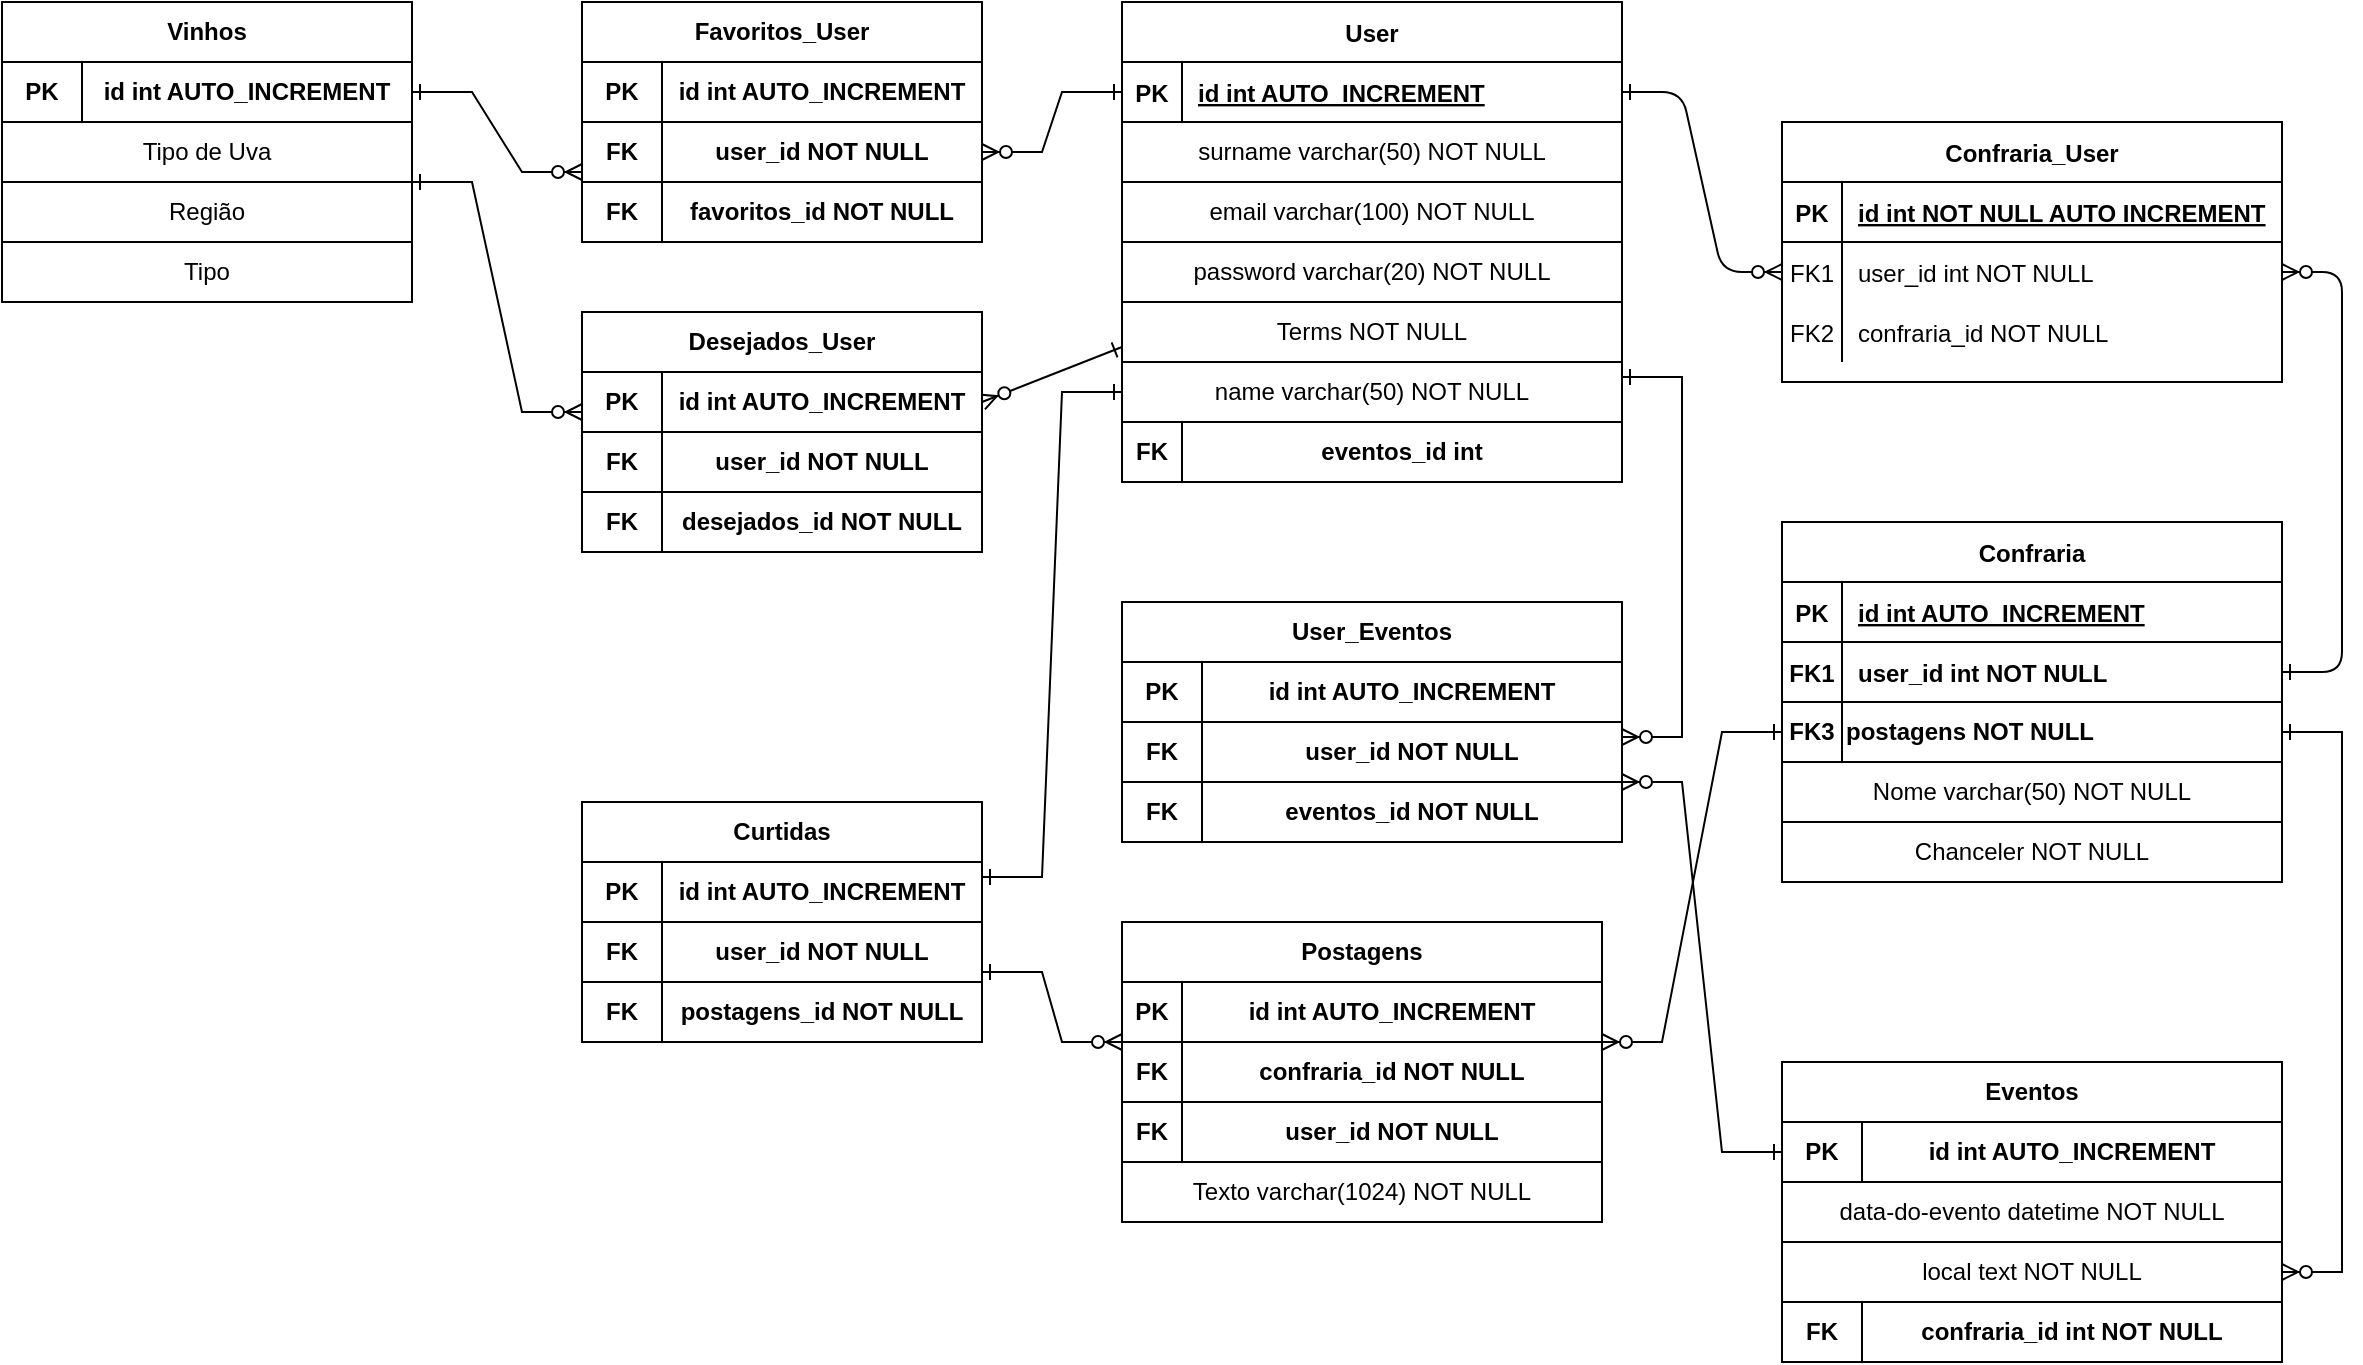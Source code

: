 <mxfile>
    <diagram id="R2lEEEUBdFMjLlhIrx00" name="Page-1">
        <mxGraphModel dx="1866" dy="478" grid="1" gridSize="10" guides="1" tooltips="1" connect="1" arrows="1" fold="1" page="1" pageScale="1" pageWidth="850" pageHeight="1100" math="0" shadow="0" extFonts="Permanent Marker^https://fonts.googleapis.com/css?family=Permanent+Marker">
            <root>
                <mxCell id="0"/>
                <mxCell id="1" parent="0"/>
                <mxCell id="C-vyLk0tnHw3VtMMgP7b-1" value="" style="edgeStyle=entityRelationEdgeStyle;endArrow=ERzeroToMany;startArrow=ERone;endFill=1;startFill=0;" parent="1" source="C-vyLk0tnHw3VtMMgP7b-24" target="C-vyLk0tnHw3VtMMgP7b-6" edge="1">
                    <mxGeometry width="100" height="100" relative="1" as="geometry">
                        <mxPoint x="340" y="720" as="sourcePoint"/>
                        <mxPoint x="440" y="620" as="targetPoint"/>
                    </mxGeometry>
                </mxCell>
                <mxCell id="C-vyLk0tnHw3VtMMgP7b-2" value="Confraria_User" style="shape=table;startSize=30;container=1;collapsible=1;childLayout=tableLayout;fixedRows=1;rowLines=0;fontStyle=1;align=center;resizeLast=1;" parent="1" vertex="1">
                    <mxGeometry x="460" y="120" width="250" height="130" as="geometry"/>
                </mxCell>
                <mxCell id="C-vyLk0tnHw3VtMMgP7b-3" value="" style="shape=partialRectangle;collapsible=0;dropTarget=0;pointerEvents=0;fillColor=none;points=[[0,0.5],[1,0.5]];portConstraint=eastwest;top=0;left=0;right=0;bottom=1;" parent="C-vyLk0tnHw3VtMMgP7b-2" vertex="1">
                    <mxGeometry y="30" width="250" height="30" as="geometry"/>
                </mxCell>
                <mxCell id="C-vyLk0tnHw3VtMMgP7b-4" value="PK" style="shape=partialRectangle;overflow=hidden;connectable=0;fillColor=none;top=0;left=0;bottom=0;right=0;fontStyle=1;" parent="C-vyLk0tnHw3VtMMgP7b-3" vertex="1">
                    <mxGeometry width="30" height="30" as="geometry"/>
                </mxCell>
                <mxCell id="C-vyLk0tnHw3VtMMgP7b-5" value="id int NOT NULL AUTO INCREMENT " style="shape=partialRectangle;overflow=hidden;connectable=0;fillColor=none;top=0;left=0;bottom=0;right=0;align=left;spacingLeft=6;fontStyle=5;" parent="C-vyLk0tnHw3VtMMgP7b-3" vertex="1">
                    <mxGeometry x="30" width="220" height="30" as="geometry"/>
                </mxCell>
                <mxCell id="C-vyLk0tnHw3VtMMgP7b-6" value="" style="shape=partialRectangle;collapsible=0;dropTarget=0;pointerEvents=0;fillColor=none;points=[[0,0.5],[1,0.5]];portConstraint=eastwest;top=0;left=0;right=0;bottom=0;" parent="C-vyLk0tnHw3VtMMgP7b-2" vertex="1">
                    <mxGeometry y="60" width="250" height="30" as="geometry"/>
                </mxCell>
                <mxCell id="C-vyLk0tnHw3VtMMgP7b-7" value="FK1" style="shape=partialRectangle;overflow=hidden;connectable=0;fillColor=none;top=0;left=0;bottom=0;right=0;" parent="C-vyLk0tnHw3VtMMgP7b-6" vertex="1">
                    <mxGeometry width="30" height="30" as="geometry"/>
                </mxCell>
                <mxCell id="C-vyLk0tnHw3VtMMgP7b-8" value="user_id int NOT NULL" style="shape=partialRectangle;overflow=hidden;connectable=0;fillColor=none;top=0;left=0;bottom=0;right=0;align=left;spacingLeft=6;" parent="C-vyLk0tnHw3VtMMgP7b-6" vertex="1">
                    <mxGeometry x="30" width="220" height="30" as="geometry"/>
                </mxCell>
                <mxCell id="C-vyLk0tnHw3VtMMgP7b-9" value="" style="shape=partialRectangle;collapsible=0;dropTarget=0;pointerEvents=0;fillColor=none;points=[[0,0.5],[1,0.5]];portConstraint=eastwest;top=0;left=0;right=0;bottom=0;" parent="C-vyLk0tnHw3VtMMgP7b-2" vertex="1">
                    <mxGeometry y="90" width="250" height="30" as="geometry"/>
                </mxCell>
                <mxCell id="C-vyLk0tnHw3VtMMgP7b-10" value="FK2" style="shape=partialRectangle;overflow=hidden;connectable=0;fillColor=none;top=0;left=0;bottom=0;right=0;" parent="C-vyLk0tnHw3VtMMgP7b-9" vertex="1">
                    <mxGeometry width="30" height="30" as="geometry"/>
                </mxCell>
                <mxCell id="C-vyLk0tnHw3VtMMgP7b-11" value="confraria_id NOT NULL" style="shape=partialRectangle;overflow=hidden;connectable=0;fillColor=none;top=0;left=0;bottom=0;right=0;align=left;spacingLeft=6;" parent="C-vyLk0tnHw3VtMMgP7b-9" vertex="1">
                    <mxGeometry x="30" width="220" height="30" as="geometry"/>
                </mxCell>
                <mxCell id="C-vyLk0tnHw3VtMMgP7b-13" value="Confraria" style="shape=table;startSize=30;container=1;collapsible=1;childLayout=tableLayout;fixedRows=1;rowLines=0;fontStyle=1;align=center;resizeLast=1;" parent="1" vertex="1">
                    <mxGeometry x="460" y="320" width="250" height="90" as="geometry"/>
                </mxCell>
                <mxCell id="C-vyLk0tnHw3VtMMgP7b-14" value="" style="shape=partialRectangle;collapsible=0;dropTarget=0;pointerEvents=0;fillColor=none;points=[[0,0.5],[1,0.5]];portConstraint=eastwest;top=0;left=0;right=0;bottom=1;" parent="C-vyLk0tnHw3VtMMgP7b-13" vertex="1">
                    <mxGeometry y="30" width="250" height="30" as="geometry"/>
                </mxCell>
                <mxCell id="C-vyLk0tnHw3VtMMgP7b-15" value="PK" style="shape=partialRectangle;overflow=hidden;connectable=0;fillColor=none;top=0;left=0;bottom=0;right=0;fontStyle=1;" parent="C-vyLk0tnHw3VtMMgP7b-14" vertex="1">
                    <mxGeometry width="30" height="30" as="geometry"/>
                </mxCell>
                <mxCell id="C-vyLk0tnHw3VtMMgP7b-16" value="id int AUTO_INCREMENT " style="shape=partialRectangle;overflow=hidden;connectable=0;fillColor=none;top=0;left=0;bottom=0;right=0;align=left;spacingLeft=6;fontStyle=5;" parent="C-vyLk0tnHw3VtMMgP7b-14" vertex="1">
                    <mxGeometry x="30" width="220" height="30" as="geometry"/>
                </mxCell>
                <mxCell id="C-vyLk0tnHw3VtMMgP7b-17" value="" style="shape=partialRectangle;collapsible=0;dropTarget=0;pointerEvents=0;fillColor=none;points=[[0,0.5],[1,0.5]];portConstraint=eastwest;top=0;left=0;right=0;bottom=0;" parent="C-vyLk0tnHw3VtMMgP7b-13" vertex="1">
                    <mxGeometry y="60" width="250" height="30" as="geometry"/>
                </mxCell>
                <mxCell id="C-vyLk0tnHw3VtMMgP7b-18" value="FK1" style="shape=partialRectangle;overflow=hidden;connectable=0;fillColor=none;top=0;left=0;bottom=0;right=0;fontStyle=1" parent="C-vyLk0tnHw3VtMMgP7b-17" vertex="1">
                    <mxGeometry width="30" height="30" as="geometry"/>
                </mxCell>
                <mxCell id="C-vyLk0tnHw3VtMMgP7b-19" value="user_id int NOT NULL" style="shape=partialRectangle;overflow=hidden;connectable=0;fillColor=none;top=0;left=0;bottom=0;right=0;align=left;spacingLeft=6;fontStyle=1" parent="C-vyLk0tnHw3VtMMgP7b-17" vertex="1">
                    <mxGeometry x="30" width="220" height="30" as="geometry"/>
                </mxCell>
                <mxCell id="C-vyLk0tnHw3VtMMgP7b-23" value="User" style="shape=table;startSize=30;container=1;collapsible=1;childLayout=tableLayout;fixedRows=1;rowLines=0;fontStyle=1;align=center;resizeLast=1;" parent="1" vertex="1">
                    <mxGeometry x="130" y="60" width="250" height="90" as="geometry"/>
                </mxCell>
                <mxCell id="C-vyLk0tnHw3VtMMgP7b-24" value="" style="shape=partialRectangle;collapsible=0;dropTarget=0;pointerEvents=0;fillColor=none;points=[[0,0.5],[1,0.5]];portConstraint=eastwest;top=0;left=0;right=0;bottom=1;" parent="C-vyLk0tnHw3VtMMgP7b-23" vertex="1">
                    <mxGeometry y="30" width="250" height="30" as="geometry"/>
                </mxCell>
                <mxCell id="C-vyLk0tnHw3VtMMgP7b-25" value="PK" style="shape=partialRectangle;overflow=hidden;connectable=0;fillColor=none;top=0;left=0;bottom=0;right=0;fontStyle=1;" parent="C-vyLk0tnHw3VtMMgP7b-24" vertex="1">
                    <mxGeometry width="30" height="30" as="geometry"/>
                </mxCell>
                <mxCell id="C-vyLk0tnHw3VtMMgP7b-26" value="id int AUTO_INCREMENT " style="shape=partialRectangle;overflow=hidden;connectable=0;fillColor=none;top=0;left=0;bottom=0;right=0;align=left;spacingLeft=6;fontStyle=5;" parent="C-vyLk0tnHw3VtMMgP7b-24" vertex="1">
                    <mxGeometry x="30" width="220" height="30" as="geometry"/>
                </mxCell>
                <mxCell id="C-vyLk0tnHw3VtMMgP7b-27" value="" style="shape=partialRectangle;collapsible=0;dropTarget=0;pointerEvents=0;fillColor=none;points=[[0,0.5],[1,0.5]];portConstraint=eastwest;top=0;left=0;right=0;bottom=0;" parent="C-vyLk0tnHw3VtMMgP7b-23" vertex="1">
                    <mxGeometry y="60" width="250" height="20" as="geometry"/>
                </mxCell>
                <mxCell id="C-vyLk0tnHw3VtMMgP7b-28" value="" style="shape=partialRectangle;overflow=hidden;connectable=0;fillColor=none;top=0;left=0;bottom=0;right=0;" parent="C-vyLk0tnHw3VtMMgP7b-27" vertex="1">
                    <mxGeometry width="30" height="20" as="geometry"/>
                </mxCell>
                <mxCell id="C-vyLk0tnHw3VtMMgP7b-29" value="" style="shape=partialRectangle;overflow=hidden;connectable=0;fillColor=none;top=0;left=0;bottom=0;right=0;align=left;spacingLeft=6;fontStyle=1" parent="C-vyLk0tnHw3VtMMgP7b-27" vertex="1">
                    <mxGeometry x="30" width="220" height="20" as="geometry"/>
                </mxCell>
                <mxCell id="K0uxiHMsOOJmmkQa4cCR-33" style="edgeStyle=orthogonalEdgeStyle;rounded=0;orthogonalLoop=1;jettySize=auto;html=1;exitX=0.5;exitY=0;exitDx=0;exitDy=0;entryX=0.56;entryY=1.1;entryDx=0;entryDy=0;entryPerimeter=0;" parent="1" source="oQ7m4SgAl_C9msteWYQ--1" target="C-vyLk0tnHw3VtMMgP7b-27" edge="1">
                    <mxGeometry relative="1" as="geometry"/>
                </mxCell>
                <mxCell id="oQ7m4SgAl_C9msteWYQ--1" value="surname varchar(50) NOT NULL" style="rounded=0;whiteSpace=wrap;html=1;" parent="1" vertex="1">
                    <mxGeometry x="130" y="120" width="250" height="30" as="geometry"/>
                </mxCell>
                <mxCell id="oQ7m4SgAl_C9msteWYQ--2" value="email varchar(100) NOT NULL" style="rounded=0;whiteSpace=wrap;html=1;" parent="1" vertex="1">
                    <mxGeometry x="130" y="150" width="250" height="30" as="geometry"/>
                </mxCell>
                <mxCell id="oQ7m4SgAl_C9msteWYQ--3" value="password varchar(20) NOT NULL" style="rounded=0;whiteSpace=wrap;html=1;" parent="1" vertex="1">
                    <mxGeometry x="130" y="180" width="250" height="30" as="geometry"/>
                </mxCell>
                <mxCell id="oQ7m4SgAl_C9msteWYQ--10" value="Terms NOT NULL" style="rounded=0;whiteSpace=wrap;html=1;" parent="1" vertex="1">
                    <mxGeometry x="130" y="210" width="250" height="30" as="geometry"/>
                </mxCell>
                <mxCell id="oQ7m4SgAl_C9msteWYQ--11" value="&lt;div align=&quot;left&quot;&gt;&lt;b&gt;postagens NOT NULL&lt;/b&gt;&lt;/div&gt;" style="rounded=0;whiteSpace=wrap;html=1;align=left;" parent="1" vertex="1">
                    <mxGeometry x="490" y="410" width="220" height="30" as="geometry"/>
                </mxCell>
                <mxCell id="oQ7m4SgAl_C9msteWYQ--12" value="&lt;b&gt;Eventos&lt;/b&gt;" style="rounded=0;whiteSpace=wrap;html=1;" parent="1" vertex="1">
                    <mxGeometry x="460" y="590" width="250" height="30" as="geometry"/>
                </mxCell>
                <mxCell id="oQ7m4SgAl_C9msteWYQ--13" value="&lt;b&gt;PK&lt;/b&gt;" style="rounded=0;whiteSpace=wrap;html=1;" parent="1" vertex="1">
                    <mxGeometry x="460" y="620" width="40" height="30" as="geometry"/>
                </mxCell>
                <mxCell id="oQ7m4SgAl_C9msteWYQ--14" value="&lt;b&gt;id int AUTO_INCREMENT&lt;/b&gt;" style="rounded=0;whiteSpace=wrap;html=1;" parent="1" vertex="1">
                    <mxGeometry x="500" y="620" width="210" height="30" as="geometry"/>
                </mxCell>
                <mxCell id="oQ7m4SgAl_C9msteWYQ--15" value="data-do-evento datetime NOT NULL" style="rounded=0;whiteSpace=wrap;html=1;" parent="1" vertex="1">
                    <mxGeometry x="460" y="650" width="250" height="30" as="geometry"/>
                </mxCell>
                <mxCell id="oQ7m4SgAl_C9msteWYQ--17" value="local text NOT NULL" style="rounded=0;whiteSpace=wrap;html=1;" parent="1" vertex="1">
                    <mxGeometry x="460" y="680" width="250" height="30" as="geometry"/>
                </mxCell>
                <mxCell id="oQ7m4SgAl_C9msteWYQ--18" value="&lt;b&gt;confraria_id int NOT NULL&lt;/b&gt;" style="rounded=0;whiteSpace=wrap;html=1;" parent="1" vertex="1">
                    <mxGeometry x="500" y="710" width="210" height="30" as="geometry"/>
                </mxCell>
                <mxCell id="oQ7m4SgAl_C9msteWYQ--19" value="&lt;b&gt;FK&lt;/b&gt;" style="rounded=0;whiteSpace=wrap;html=1;" parent="1" vertex="1">
                    <mxGeometry x="460" y="710" width="40" height="30" as="geometry"/>
                </mxCell>
                <mxCell id="oQ7m4SgAl_C9msteWYQ--20" value="&lt;b&gt;Vinhos&lt;/b&gt;" style="rounded=0;whiteSpace=wrap;html=1;" parent="1" vertex="1">
                    <mxGeometry x="-430" y="60" width="205" height="30" as="geometry"/>
                </mxCell>
                <mxCell id="oQ7m4SgAl_C9msteWYQ--21" value="&lt;b&gt;PK&lt;/b&gt;" style="rounded=0;whiteSpace=wrap;html=1;" parent="1" vertex="1">
                    <mxGeometry x="-430" y="90" width="40" height="30" as="geometry"/>
                </mxCell>
                <mxCell id="oQ7m4SgAl_C9msteWYQ--22" value="&lt;b&gt;id int AUTO_INCREMENT &lt;/b&gt;" style="rounded=0;whiteSpace=wrap;html=1;" parent="1" vertex="1">
                    <mxGeometry x="-390" y="90" width="165" height="30" as="geometry"/>
                </mxCell>
                <mxCell id="oQ7m4SgAl_C9msteWYQ--23" value="name varchar(50) NOT NULL" style="rounded=0;whiteSpace=wrap;html=1;" parent="1" vertex="1">
                    <mxGeometry x="130" y="240" width="250" height="30" as="geometry"/>
                </mxCell>
                <mxCell id="C-vyLk0tnHw3VtMMgP7b-12" value="" style="edgeStyle=entityRelationEdgeStyle;endArrow=ERzeroToMany;startArrow=ERone;endFill=1;startFill=0;entryX=1;entryY=0.5;entryDx=0;entryDy=0;exitX=1;exitY=0.5;exitDx=0;exitDy=0;" parent="1" source="C-vyLk0tnHw3VtMMgP7b-17" target="C-vyLk0tnHw3VtMMgP7b-6" edge="1">
                    <mxGeometry width="100" height="100" relative="1" as="geometry">
                        <mxPoint x="400" y="180" as="sourcePoint"/>
                        <mxPoint x="460" y="205" as="targetPoint"/>
                    </mxGeometry>
                </mxCell>
                <mxCell id="K0uxiHMsOOJmmkQa4cCR-6" value="" style="rounded=0;whiteSpace=wrap;html=1;" parent="1" vertex="1">
                    <mxGeometry x="460" y="410" width="30" height="30" as="geometry"/>
                </mxCell>
                <mxCell id="K0uxiHMsOOJmmkQa4cCR-17" value="&lt;b&gt;Postagens&lt;/b&gt;" style="rounded=0;whiteSpace=wrap;html=1;" parent="1" vertex="1">
                    <mxGeometry x="130" y="520" width="240" height="30" as="geometry"/>
                </mxCell>
                <mxCell id="K0uxiHMsOOJmmkQa4cCR-19" value="&lt;b&gt;id int AUTO_INCREMENT&lt;/b&gt;" style="rounded=0;whiteSpace=wrap;html=1;" parent="1" vertex="1">
                    <mxGeometry x="160" y="550" width="210" height="30" as="geometry"/>
                </mxCell>
                <mxCell id="K0uxiHMsOOJmmkQa4cCR-20" value="&lt;b&gt;PK&lt;/b&gt;" style="rounded=0;whiteSpace=wrap;html=1;" parent="1" vertex="1">
                    <mxGeometry x="130" y="550" width="30" height="30" as="geometry"/>
                </mxCell>
                <mxCell id="K0uxiHMsOOJmmkQa4cCR-21" value="&lt;b&gt;user_id NOT NULL&lt;/b&gt;" style="rounded=0;whiteSpace=wrap;html=1;" parent="1" vertex="1">
                    <mxGeometry x="160" y="610" width="210" height="30" as="geometry"/>
                </mxCell>
                <mxCell id="K0uxiHMsOOJmmkQa4cCR-22" value="&lt;b&gt;FK&lt;/b&gt;" style="rounded=0;whiteSpace=wrap;html=1;" parent="1" vertex="1">
                    <mxGeometry x="130" y="580" width="30" height="30" as="geometry"/>
                </mxCell>
                <mxCell id="K0uxiHMsOOJmmkQa4cCR-24" value="&lt;b&gt;confraria_id NOT NULL&lt;/b&gt;" style="rounded=0;whiteSpace=wrap;html=1;" parent="1" vertex="1">
                    <mxGeometry x="160" y="580" width="210" height="30" as="geometry"/>
                </mxCell>
                <mxCell id="K0uxiHMsOOJmmkQa4cCR-25" value="&lt;b&gt;FK&lt;/b&gt;" style="rounded=0;whiteSpace=wrap;html=1;" parent="1" vertex="1">
                    <mxGeometry x="130" y="610" width="30" height="30" as="geometry"/>
                </mxCell>
                <mxCell id="K0uxiHMsOOJmmkQa4cCR-28" value="Texto varchar(1024) NOT NULL" style="rounded=0;whiteSpace=wrap;html=1;" parent="1" vertex="1">
                    <mxGeometry x="130" y="640" width="240" height="30" as="geometry"/>
                </mxCell>
                <mxCell id="K0uxiHMsOOJmmkQa4cCR-30" value="&lt;b&gt;FK3&lt;/b&gt;" style="rounded=0;whiteSpace=wrap;html=1;" parent="1" vertex="1">
                    <mxGeometry x="460" y="410" width="30" height="30" as="geometry"/>
                </mxCell>
                <mxCell id="K0uxiHMsOOJmmkQa4cCR-31" value="Nome varchar(50) NOT NULL" style="rounded=0;whiteSpace=wrap;html=1;" parent="1" vertex="1">
                    <mxGeometry x="460" y="440" width="250" height="30" as="geometry"/>
                </mxCell>
                <mxCell id="K0uxiHMsOOJmmkQa4cCR-32" value="Chanceler NOT NULL" style="rounded=0;whiteSpace=wrap;html=1;" parent="1" vertex="1">
                    <mxGeometry x="460" y="470" width="250" height="30" as="geometry"/>
                </mxCell>
                <mxCell id="K0uxiHMsOOJmmkQa4cCR-35" value="&lt;b&gt;Curtidas&lt;/b&gt;" style="rounded=0;whiteSpace=wrap;html=1;" parent="1" vertex="1">
                    <mxGeometry x="-140" y="460" width="200" height="30" as="geometry"/>
                </mxCell>
                <mxCell id="K0uxiHMsOOJmmkQa4cCR-36" value="&lt;b&gt;id int AUTO_INCREMENT &lt;/b&gt;" style="rounded=0;whiteSpace=wrap;html=1;" parent="1" vertex="1">
                    <mxGeometry x="-100" y="490" width="160" height="30" as="geometry"/>
                </mxCell>
                <mxCell id="K0uxiHMsOOJmmkQa4cCR-37" value="&lt;b&gt;PK&lt;/b&gt;" style="rounded=0;whiteSpace=wrap;html=1;" parent="1" vertex="1">
                    <mxGeometry x="-140" y="490" width="40" height="30" as="geometry"/>
                </mxCell>
                <mxCell id="K0uxiHMsOOJmmkQa4cCR-41" value="&lt;b&gt;user_id NOT NULL&lt;/b&gt;" style="rounded=0;whiteSpace=wrap;html=1;" parent="1" vertex="1">
                    <mxGeometry x="-100" y="520" width="160" height="30" as="geometry"/>
                </mxCell>
                <mxCell id="K0uxiHMsOOJmmkQa4cCR-42" value="&lt;b&gt;postagens_id NOT NULL&lt;/b&gt;" style="rounded=0;whiteSpace=wrap;html=1;" parent="1" vertex="1">
                    <mxGeometry x="-100" y="550" width="160" height="30" as="geometry"/>
                </mxCell>
                <mxCell id="K0uxiHMsOOJmmkQa4cCR-43" value="&lt;b&gt;FK&lt;/b&gt;" style="rounded=0;whiteSpace=wrap;html=1;" parent="1" vertex="1">
                    <mxGeometry x="-140" y="520" width="40" height="30" as="geometry"/>
                </mxCell>
                <mxCell id="K0uxiHMsOOJmmkQa4cCR-44" value="&lt;b&gt;FK&lt;/b&gt;" style="rounded=0;whiteSpace=wrap;html=1;" parent="1" vertex="1">
                    <mxGeometry x="-140" y="550" width="40" height="30" as="geometry"/>
                </mxCell>
                <mxCell id="K0uxiHMsOOJmmkQa4cCR-56" value="" style="edgeStyle=entityRelationEdgeStyle;fontSize=12;html=1;endArrow=ERzeroToMany;rounded=0;entryX=1;entryY=0.5;entryDx=0;entryDy=0;startArrow=ERone;startFill=0;exitX=1;exitY=0.5;exitDx=0;exitDy=0;endFill=1;" parent="1" source="oQ7m4SgAl_C9msteWYQ--11" target="oQ7m4SgAl_C9msteWYQ--17" edge="1">
                    <mxGeometry width="100" height="100" relative="1" as="geometry">
                        <mxPoint x="710" y="470" as="sourcePoint"/>
                        <mxPoint x="810" y="560" as="targetPoint"/>
                    </mxGeometry>
                </mxCell>
                <mxCell id="K0uxiHMsOOJmmkQa4cCR-62" value="" style="edgeStyle=entityRelationEdgeStyle;fontSize=12;html=1;endArrow=ERzeroToMany;rounded=0;entryX=1;entryY=0;entryDx=0;entryDy=0;startArrow=ERone;startFill=0;endFill=1;" parent="1" source="K0uxiHMsOOJmmkQa4cCR-6" target="K0uxiHMsOOJmmkQa4cCR-24" edge="1">
                    <mxGeometry width="100" height="100" relative="1" as="geometry">
                        <mxPoint x="30" y="590" as="sourcePoint"/>
                        <mxPoint x="-20" y="640" as="targetPoint"/>
                    </mxGeometry>
                </mxCell>
                <mxCell id="K0uxiHMsOOJmmkQa4cCR-63" value="&lt;b&gt;User_Eventos&lt;/b&gt;" style="rounded=0;whiteSpace=wrap;html=1;" parent="1" vertex="1">
                    <mxGeometry x="130" y="360" width="250" height="30" as="geometry"/>
                </mxCell>
                <mxCell id="K0uxiHMsOOJmmkQa4cCR-64" value="&lt;b&gt;id int AUTO_INCREMENT &lt;/b&gt;" style="rounded=0;whiteSpace=wrap;html=1;" parent="1" vertex="1">
                    <mxGeometry x="170" y="390" width="210" height="30" as="geometry"/>
                </mxCell>
                <mxCell id="K0uxiHMsOOJmmkQa4cCR-65" value="&lt;b&gt;PK&lt;/b&gt;" style="rounded=0;whiteSpace=wrap;html=1;" parent="1" vertex="1">
                    <mxGeometry x="130" y="390" width="40" height="30" as="geometry"/>
                </mxCell>
                <mxCell id="K0uxiHMsOOJmmkQa4cCR-66" value="&lt;b&gt;user_id NOT NULL&lt;/b&gt;" style="rounded=0;whiteSpace=wrap;html=1;" parent="1" vertex="1">
                    <mxGeometry x="170" y="420" width="210" height="30" as="geometry"/>
                </mxCell>
                <mxCell id="K0uxiHMsOOJmmkQa4cCR-67" value="&lt;b&gt;eventos_id NOT NULL&lt;/b&gt;" style="rounded=0;whiteSpace=wrap;html=1;" parent="1" vertex="1">
                    <mxGeometry x="170" y="450" width="210" height="30" as="geometry"/>
                </mxCell>
                <mxCell id="K0uxiHMsOOJmmkQa4cCR-68" value="&lt;b&gt;FK&lt;/b&gt;" style="rounded=0;whiteSpace=wrap;html=1;" parent="1" vertex="1">
                    <mxGeometry x="130" y="420" width="40" height="30" as="geometry"/>
                </mxCell>
                <mxCell id="K0uxiHMsOOJmmkQa4cCR-69" value="&lt;b&gt;FK&lt;/b&gt;" style="rounded=0;whiteSpace=wrap;html=1;" parent="1" vertex="1">
                    <mxGeometry x="130" y="450" width="40" height="30" as="geometry"/>
                </mxCell>
                <mxCell id="K0uxiHMsOOJmmkQa4cCR-70" value="&lt;b&gt;eventos_id int&lt;/b&gt;" style="rounded=0;whiteSpace=wrap;html=1;" parent="1" vertex="1">
                    <mxGeometry x="160" y="270" width="220" height="30" as="geometry"/>
                </mxCell>
                <mxCell id="K0uxiHMsOOJmmkQa4cCR-71" value="&lt;b&gt;FK&lt;/b&gt;" style="rounded=0;whiteSpace=wrap;html=1;" parent="1" vertex="1">
                    <mxGeometry x="130" y="270" width="30" height="30" as="geometry"/>
                </mxCell>
                <mxCell id="K0uxiHMsOOJmmkQa4cCR-72" value="" style="edgeStyle=entityRelationEdgeStyle;fontSize=12;html=1;endArrow=ERzeroToMany;rounded=0;exitX=1;exitY=0.25;exitDx=0;exitDy=0;entryX=1;entryY=0.25;entryDx=0;entryDy=0;startArrow=ERone;startFill=0;endFill=1;" parent="1" source="oQ7m4SgAl_C9msteWYQ--23" target="K0uxiHMsOOJmmkQa4cCR-66" edge="1">
                    <mxGeometry width="100" height="100" relative="1" as="geometry">
                        <mxPoint x="440" y="340" as="sourcePoint"/>
                        <mxPoint x="440" y="510" as="targetPoint"/>
                    </mxGeometry>
                </mxCell>
                <mxCell id="K0uxiHMsOOJmmkQa4cCR-74" value="" style="edgeStyle=entityRelationEdgeStyle;fontSize=12;html=1;endArrow=ERzeroToMany;rounded=0;exitX=0;exitY=0.5;exitDx=0;exitDy=0;entryX=1;entryY=1;entryDx=0;entryDy=0;startArrow=ERone;startFill=0;endFill=1;" parent="1" source="oQ7m4SgAl_C9msteWYQ--13" target="K0uxiHMsOOJmmkQa4cCR-66" edge="1">
                    <mxGeometry width="100" height="100" relative="1" as="geometry">
                        <mxPoint x="410" y="640" as="sourcePoint"/>
                        <mxPoint x="510" y="540" as="targetPoint"/>
                    </mxGeometry>
                </mxCell>
                <mxCell id="K0uxiHMsOOJmmkQa4cCR-77" value="" style="edgeStyle=entityRelationEdgeStyle;fontSize=12;html=1;endArrow=ERone;startArrow=ERone;rounded=0;exitX=1;exitY=0.25;exitDx=0;exitDy=0;startFill=0;endFill=0;entryX=0;entryY=0.5;entryDx=0;entryDy=0;" parent="1" source="K0uxiHMsOOJmmkQa4cCR-36" edge="1" target="oQ7m4SgAl_C9msteWYQ--23">
                    <mxGeometry width="100" height="100" relative="1" as="geometry">
                        <mxPoint x="30" y="425" as="sourcePoint"/>
                        <mxPoint x="130" y="325" as="targetPoint"/>
                    </mxGeometry>
                </mxCell>
                <mxCell id="K0uxiHMsOOJmmkQa4cCR-81" value="" style="edgeStyle=entityRelationEdgeStyle;fontSize=12;html=1;endArrow=ERzeroToMany;rounded=0;entryX=0;entryY=0;entryDx=0;entryDy=0;startArrow=ERone;startFill=0;endFill=1;" parent="1" target="K0uxiHMsOOJmmkQa4cCR-22" edge="1">
                    <mxGeometry width="100" height="100" relative="1" as="geometry">
                        <mxPoint x="60" y="545" as="sourcePoint"/>
                        <mxPoint x="160" y="445" as="targetPoint"/>
                    </mxGeometry>
                </mxCell>
                <mxCell id="K0uxiHMsOOJmmkQa4cCR-82" value="&lt;b&gt;Desejados_User&lt;/b&gt;" style="rounded=0;whiteSpace=wrap;html=1;" parent="1" vertex="1">
                    <mxGeometry x="-140" y="215" width="200" height="30" as="geometry"/>
                </mxCell>
                <mxCell id="K0uxiHMsOOJmmkQa4cCR-103" style="edgeStyle=none;rounded=0;orthogonalLoop=1;jettySize=auto;html=1;exitX=0;exitY=0.75;exitDx=0;exitDy=0;entryX=1;entryY=0.5;entryDx=0;entryDy=0;startArrow=ERone;startFill=0;endArrow=ERzeroToMany;endFill=1;" parent="1" source="oQ7m4SgAl_C9msteWYQ--10" target="K0uxiHMsOOJmmkQa4cCR-83" edge="1">
                    <mxGeometry relative="1" as="geometry"/>
                </mxCell>
                <mxCell id="K0uxiHMsOOJmmkQa4cCR-83" value="&lt;b&gt;id int AUTO_INCREMENT &lt;/b&gt;" style="rounded=0;whiteSpace=wrap;html=1;" parent="1" vertex="1">
                    <mxGeometry x="-100" y="245" width="160" height="30" as="geometry"/>
                </mxCell>
                <mxCell id="K0uxiHMsOOJmmkQa4cCR-84" value="&lt;b&gt;PK&lt;/b&gt;" style="rounded=0;whiteSpace=wrap;html=1;" parent="1" vertex="1">
                    <mxGeometry x="-140" y="245" width="40" height="30" as="geometry"/>
                </mxCell>
                <mxCell id="K0uxiHMsOOJmmkQa4cCR-85" value="&lt;b&gt;user_id NOT NULL&lt;/b&gt;" style="rounded=0;whiteSpace=wrap;html=1;" parent="1" vertex="1">
                    <mxGeometry x="-100" y="275" width="160" height="30" as="geometry"/>
                </mxCell>
                <mxCell id="K0uxiHMsOOJmmkQa4cCR-86" value="&lt;b&gt;desejados_id NOT NULL&lt;/b&gt;" style="rounded=0;whiteSpace=wrap;html=1;" parent="1" vertex="1">
                    <mxGeometry x="-100" y="305" width="160" height="30" as="geometry"/>
                </mxCell>
                <mxCell id="K0uxiHMsOOJmmkQa4cCR-87" value="&lt;b&gt;FK&lt;/b&gt;" style="rounded=0;whiteSpace=wrap;html=1;" parent="1" vertex="1">
                    <mxGeometry x="-140" y="275" width="40" height="30" as="geometry"/>
                </mxCell>
                <mxCell id="K0uxiHMsOOJmmkQa4cCR-88" value="&lt;b&gt;FK&lt;/b&gt;" style="rounded=0;whiteSpace=wrap;html=1;" parent="1" vertex="1">
                    <mxGeometry x="-140" y="305" width="40" height="30" as="geometry"/>
                </mxCell>
                <mxCell id="K0uxiHMsOOJmmkQa4cCR-89" value="&lt;b&gt;Favoritos_User&lt;/b&gt;" style="rounded=0;whiteSpace=wrap;html=1;" parent="1" vertex="1">
                    <mxGeometry x="-140" y="60" width="200" height="30" as="geometry"/>
                </mxCell>
                <mxCell id="K0uxiHMsOOJmmkQa4cCR-90" value="&lt;b&gt;id int AUTO_INCREMENT &lt;/b&gt;" style="rounded=0;whiteSpace=wrap;html=1;" parent="1" vertex="1">
                    <mxGeometry x="-100" y="90" width="160" height="30" as="geometry"/>
                </mxCell>
                <mxCell id="K0uxiHMsOOJmmkQa4cCR-91" value="&lt;b&gt;PK&lt;/b&gt;" style="rounded=0;whiteSpace=wrap;html=1;" parent="1" vertex="1">
                    <mxGeometry x="-140" y="90" width="40" height="30" as="geometry"/>
                </mxCell>
                <mxCell id="K0uxiHMsOOJmmkQa4cCR-92" value="&lt;b&gt;user_id NOT NULL&lt;/b&gt;" style="rounded=0;whiteSpace=wrap;html=1;" parent="1" vertex="1">
                    <mxGeometry x="-100" y="120" width="160" height="30" as="geometry"/>
                </mxCell>
                <mxCell id="K0uxiHMsOOJmmkQa4cCR-93" value="&lt;b&gt;favoritos_id NOT NULL&lt;/b&gt;" style="rounded=0;whiteSpace=wrap;html=1;" parent="1" vertex="1">
                    <mxGeometry x="-100" y="150" width="160" height="30" as="geometry"/>
                </mxCell>
                <mxCell id="K0uxiHMsOOJmmkQa4cCR-94" value="&lt;b&gt;FK&lt;/b&gt;" style="rounded=0;whiteSpace=wrap;html=1;" parent="1" vertex="1">
                    <mxGeometry x="-140" y="120" width="40" height="30" as="geometry"/>
                </mxCell>
                <mxCell id="K0uxiHMsOOJmmkQa4cCR-95" value="&lt;b&gt;FK&lt;/b&gt;" style="rounded=0;whiteSpace=wrap;html=1;" parent="1" vertex="1">
                    <mxGeometry x="-140" y="150" width="40" height="30" as="geometry"/>
                </mxCell>
                <mxCell id="K0uxiHMsOOJmmkQa4cCR-96" value="" style="edgeStyle=entityRelationEdgeStyle;fontSize=12;html=1;endArrow=ERzeroToMany;rounded=0;entryX=1;entryY=0.5;entryDx=0;entryDy=0;exitX=0;exitY=0.5;exitDx=0;exitDy=0;endFill=1;startArrow=ERone;startFill=0;" parent="1" source="C-vyLk0tnHw3VtMMgP7b-24" target="K0uxiHMsOOJmmkQa4cCR-92" edge="1">
                    <mxGeometry width="100" height="100" relative="1" as="geometry">
                        <mxPoint x="120" y="135" as="sourcePoint"/>
                        <mxPoint x="20" y="235" as="targetPoint"/>
                    </mxGeometry>
                </mxCell>
                <mxCell id="K0uxiHMsOOJmmkQa4cCR-104" value="" style="edgeStyle=entityRelationEdgeStyle;fontSize=12;html=1;endArrow=ERzeroToMany;rounded=0;exitX=1;exitY=0.5;exitDx=0;exitDy=0;startArrow=ERone;startFill=0;endFill=1;" parent="1" source="oQ7m4SgAl_C9msteWYQ--22" edge="1">
                    <mxGeometry width="100" height="100" relative="1" as="geometry">
                        <mxPoint x="-220" y="170" as="sourcePoint"/>
                        <mxPoint x="-140" y="145" as="targetPoint"/>
                    </mxGeometry>
                </mxCell>
                <mxCell id="K0uxiHMsOOJmmkQa4cCR-105" value="" style="edgeStyle=entityRelationEdgeStyle;fontSize=12;html=1;endArrow=ERzeroToMany;rounded=0;exitX=1;exitY=0;exitDx=0;exitDy=0;endFill=1;startArrow=ERone;startFill=0;" parent="1" source="K0uxiHMsOOJmmkQa4cCR-108" edge="1">
                    <mxGeometry width="100" height="100" relative="1" as="geometry">
                        <mxPoint x="-240" y="365" as="sourcePoint"/>
                        <mxPoint x="-140" y="265" as="targetPoint"/>
                    </mxGeometry>
                </mxCell>
                <mxCell id="K0uxiHMsOOJmmkQa4cCR-107" value="Tipo de Uva" style="rounded=0;whiteSpace=wrap;html=1;" parent="1" vertex="1">
                    <mxGeometry x="-430" y="120" width="205" height="30" as="geometry"/>
                </mxCell>
                <mxCell id="K0uxiHMsOOJmmkQa4cCR-108" value="Região" style="rounded=0;whiteSpace=wrap;html=1;" parent="1" vertex="1">
                    <mxGeometry x="-430" y="150" width="205" height="30" as="geometry"/>
                </mxCell>
                <mxCell id="K0uxiHMsOOJmmkQa4cCR-109" value="Tipo" style="rounded=0;whiteSpace=wrap;html=1;" parent="1" vertex="1">
                    <mxGeometry x="-430" y="180" width="205" height="30" as="geometry"/>
                </mxCell>
            </root>
        </mxGraphModel>
    </diagram>
</mxfile>